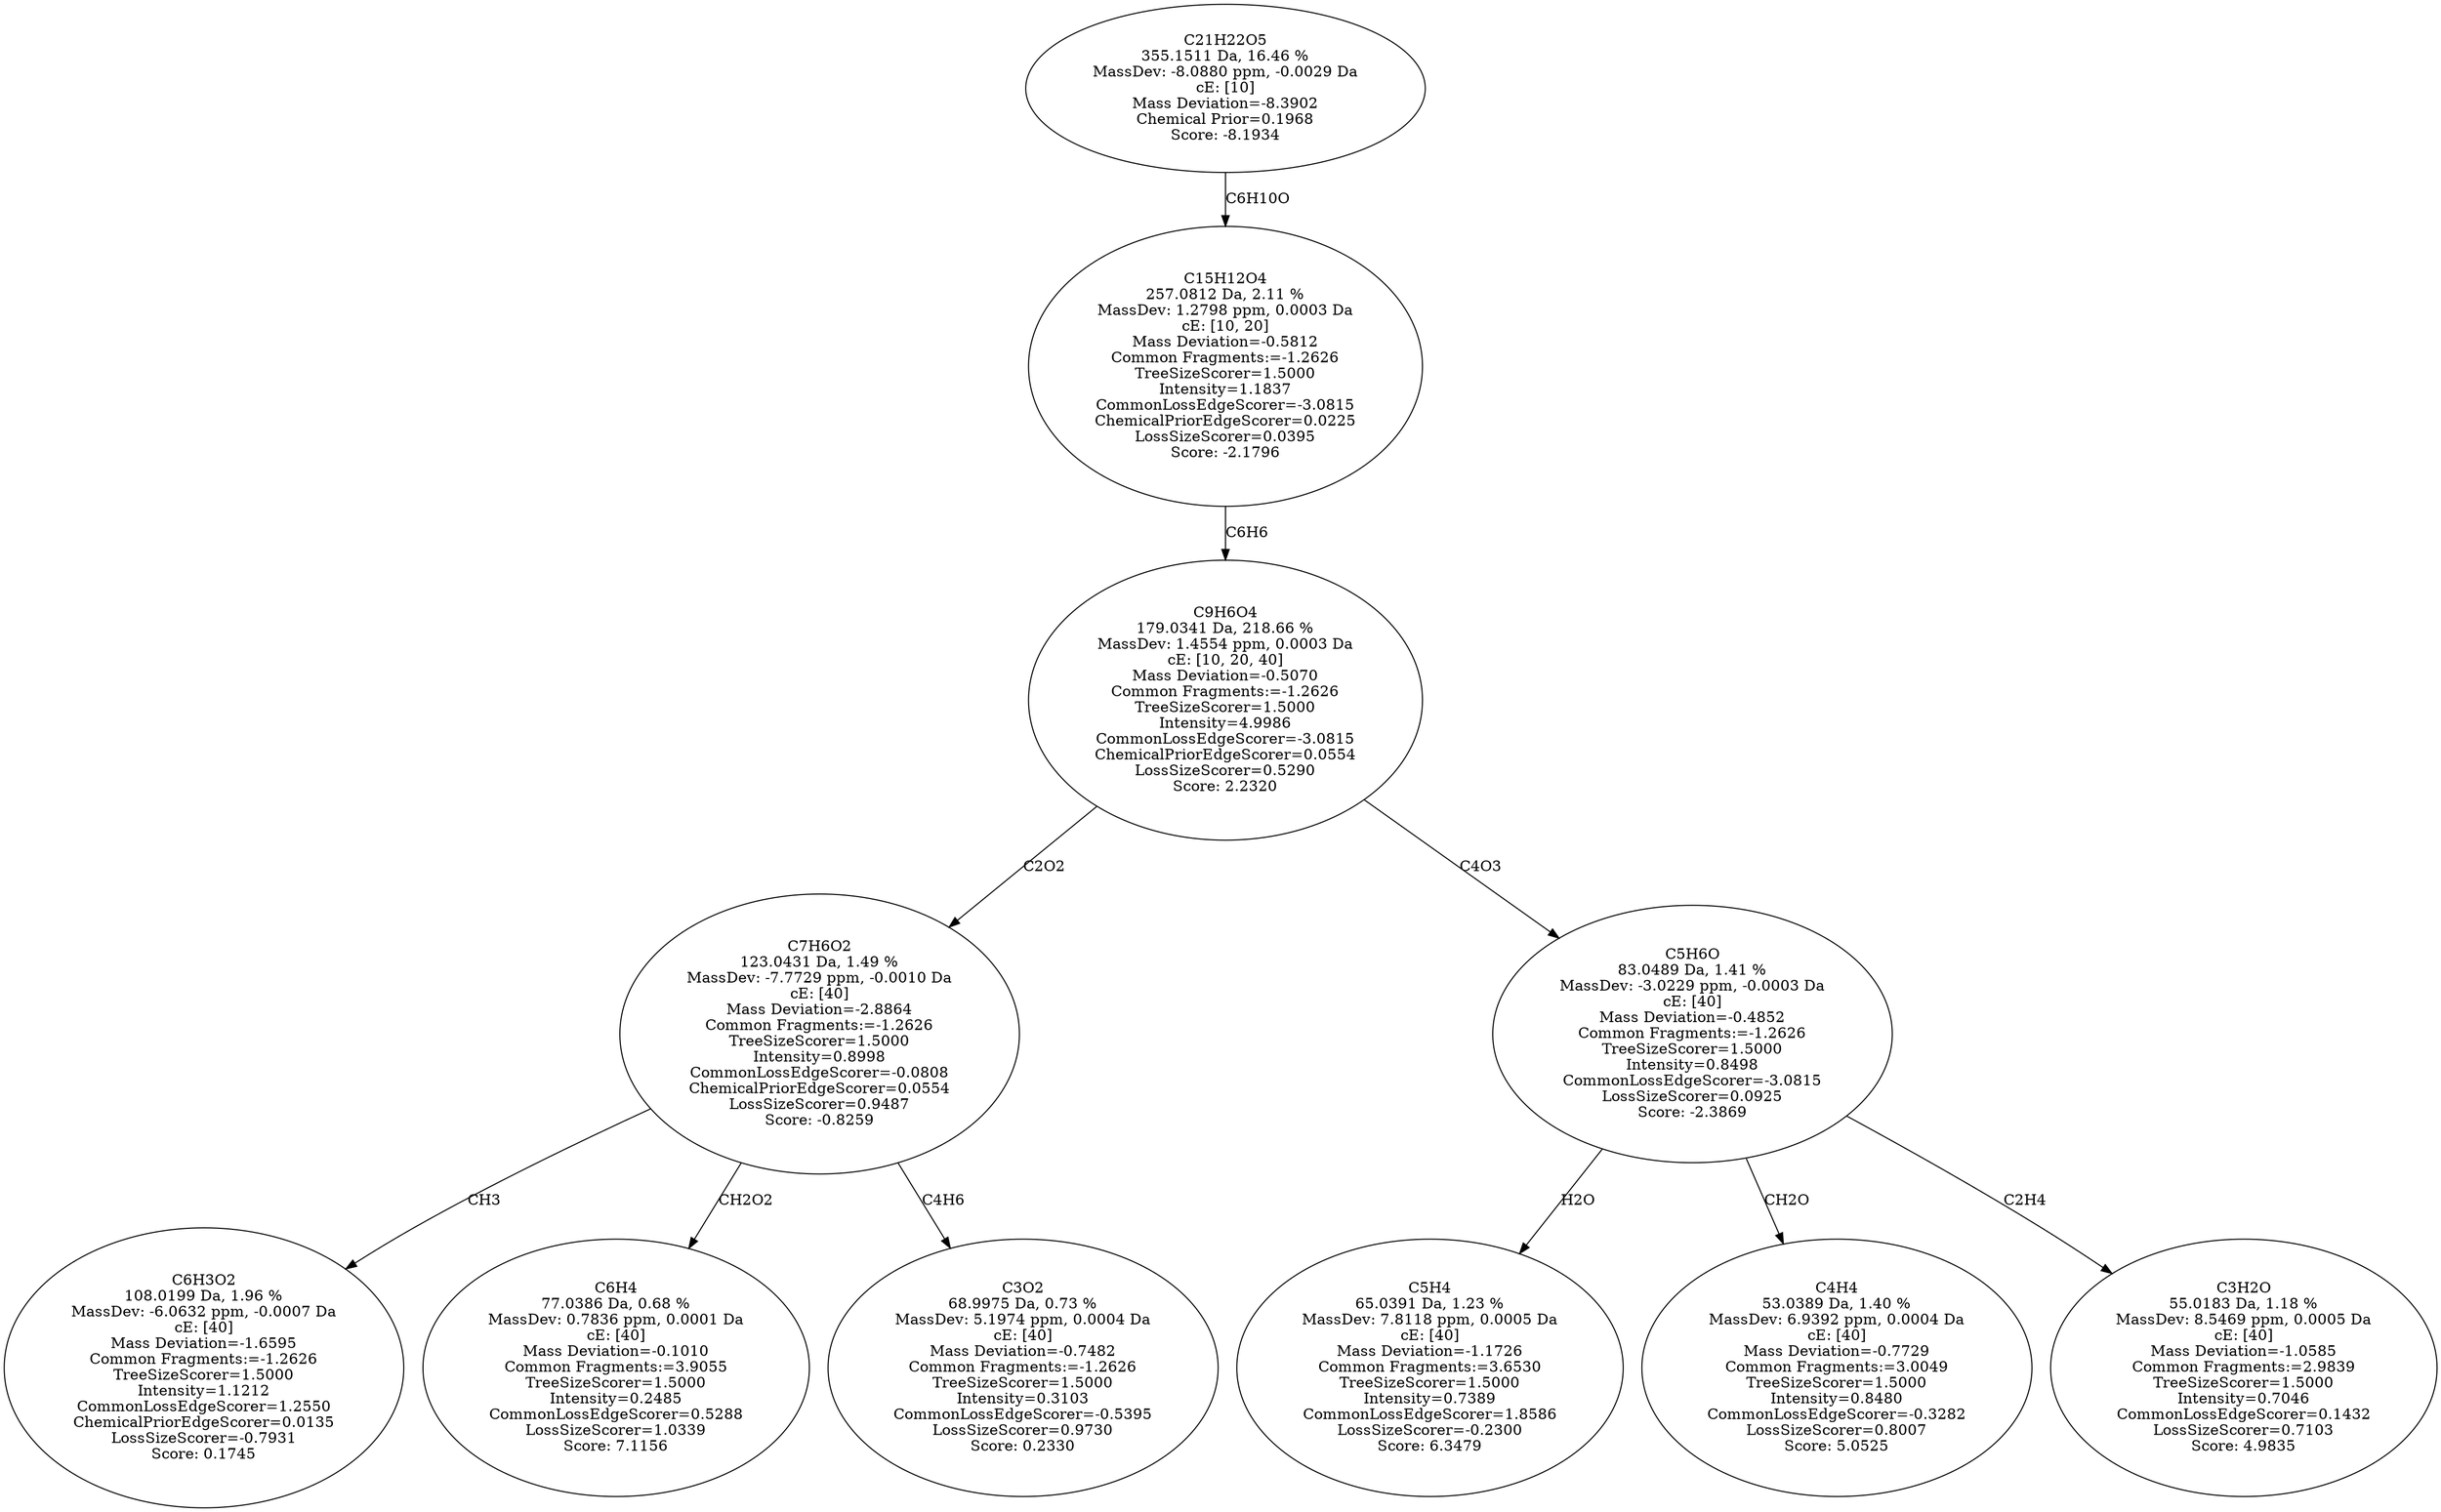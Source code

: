 strict digraph {
v1 [label="C6H3O2\n108.0199 Da, 1.96 %\nMassDev: -6.0632 ppm, -0.0007 Da\ncE: [40]\nMass Deviation=-1.6595\nCommon Fragments:=-1.2626\nTreeSizeScorer=1.5000\nIntensity=1.1212\nCommonLossEdgeScorer=1.2550\nChemicalPriorEdgeScorer=0.0135\nLossSizeScorer=-0.7931\nScore: 0.1745"];
v2 [label="C6H4\n77.0386 Da, 0.68 %\nMassDev: 0.7836 ppm, 0.0001 Da\ncE: [40]\nMass Deviation=-0.1010\nCommon Fragments:=3.9055\nTreeSizeScorer=1.5000\nIntensity=0.2485\nCommonLossEdgeScorer=0.5288\nLossSizeScorer=1.0339\nScore: 7.1156"];
v3 [label="C3O2\n68.9975 Da, 0.73 %\nMassDev: 5.1974 ppm, 0.0004 Da\ncE: [40]\nMass Deviation=-0.7482\nCommon Fragments:=-1.2626\nTreeSizeScorer=1.5000\nIntensity=0.3103\nCommonLossEdgeScorer=-0.5395\nLossSizeScorer=0.9730\nScore: 0.2330"];
v4 [label="C7H6O2\n123.0431 Da, 1.49 %\nMassDev: -7.7729 ppm, -0.0010 Da\ncE: [40]\nMass Deviation=-2.8864\nCommon Fragments:=-1.2626\nTreeSizeScorer=1.5000\nIntensity=0.8998\nCommonLossEdgeScorer=-0.0808\nChemicalPriorEdgeScorer=0.0554\nLossSizeScorer=0.9487\nScore: -0.8259"];
v5 [label="C5H4\n65.0391 Da, 1.23 %\nMassDev: 7.8118 ppm, 0.0005 Da\ncE: [40]\nMass Deviation=-1.1726\nCommon Fragments:=3.6530\nTreeSizeScorer=1.5000\nIntensity=0.7389\nCommonLossEdgeScorer=1.8586\nLossSizeScorer=-0.2300\nScore: 6.3479"];
v6 [label="C4H4\n53.0389 Da, 1.40 %\nMassDev: 6.9392 ppm, 0.0004 Da\ncE: [40]\nMass Deviation=-0.7729\nCommon Fragments:=3.0049\nTreeSizeScorer=1.5000\nIntensity=0.8480\nCommonLossEdgeScorer=-0.3282\nLossSizeScorer=0.8007\nScore: 5.0525"];
v7 [label="C3H2O\n55.0183 Da, 1.18 %\nMassDev: 8.5469 ppm, 0.0005 Da\ncE: [40]\nMass Deviation=-1.0585\nCommon Fragments:=2.9839\nTreeSizeScorer=1.5000\nIntensity=0.7046\nCommonLossEdgeScorer=0.1432\nLossSizeScorer=0.7103\nScore: 4.9835"];
v8 [label="C5H6O\n83.0489 Da, 1.41 %\nMassDev: -3.0229 ppm, -0.0003 Da\ncE: [40]\nMass Deviation=-0.4852\nCommon Fragments:=-1.2626\nTreeSizeScorer=1.5000\nIntensity=0.8498\nCommonLossEdgeScorer=-3.0815\nLossSizeScorer=0.0925\nScore: -2.3869"];
v9 [label="C9H6O4\n179.0341 Da, 218.66 %\nMassDev: 1.4554 ppm, 0.0003 Da\ncE: [10, 20, 40]\nMass Deviation=-0.5070\nCommon Fragments:=-1.2626\nTreeSizeScorer=1.5000\nIntensity=4.9986\nCommonLossEdgeScorer=-3.0815\nChemicalPriorEdgeScorer=0.0554\nLossSizeScorer=0.5290\nScore: 2.2320"];
v10 [label="C15H12O4\n257.0812 Da, 2.11 %\nMassDev: 1.2798 ppm, 0.0003 Da\ncE: [10, 20]\nMass Deviation=-0.5812\nCommon Fragments:=-1.2626\nTreeSizeScorer=1.5000\nIntensity=1.1837\nCommonLossEdgeScorer=-3.0815\nChemicalPriorEdgeScorer=0.0225\nLossSizeScorer=0.0395\nScore: -2.1796"];
v11 [label="C21H22O5\n355.1511 Da, 16.46 %\nMassDev: -8.0880 ppm, -0.0029 Da\ncE: [10]\nMass Deviation=-8.3902\nChemical Prior=0.1968\nScore: -8.1934"];
v4 -> v1 [label="CH3"];
v4 -> v2 [label="CH2O2"];
v4 -> v3 [label="C4H6"];
v9 -> v4 [label="C2O2"];
v8 -> v5 [label="H2O"];
v8 -> v6 [label="CH2O"];
v8 -> v7 [label="C2H4"];
v9 -> v8 [label="C4O3"];
v10 -> v9 [label="C6H6"];
v11 -> v10 [label="C6H10O"];
}